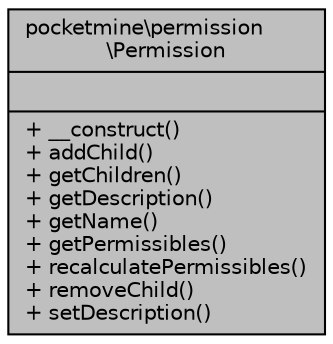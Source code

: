 digraph "pocketmine\permission\Permission"
{
 // INTERACTIVE_SVG=YES
 // LATEX_PDF_SIZE
  edge [fontname="Helvetica",fontsize="10",labelfontname="Helvetica",labelfontsize="10"];
  node [fontname="Helvetica",fontsize="10",shape=record];
  Node1 [label="{pocketmine\\permission\l\\Permission\n||+ __construct()\l+ addChild()\l+ getChildren()\l+ getDescription()\l+ getName()\l+ getPermissibles()\l+ recalculatePermissibles()\l+ removeChild()\l+ setDescription()\l}",height=0.2,width=0.4,color="black", fillcolor="grey75", style="filled", fontcolor="black",tooltip=" "];
}
